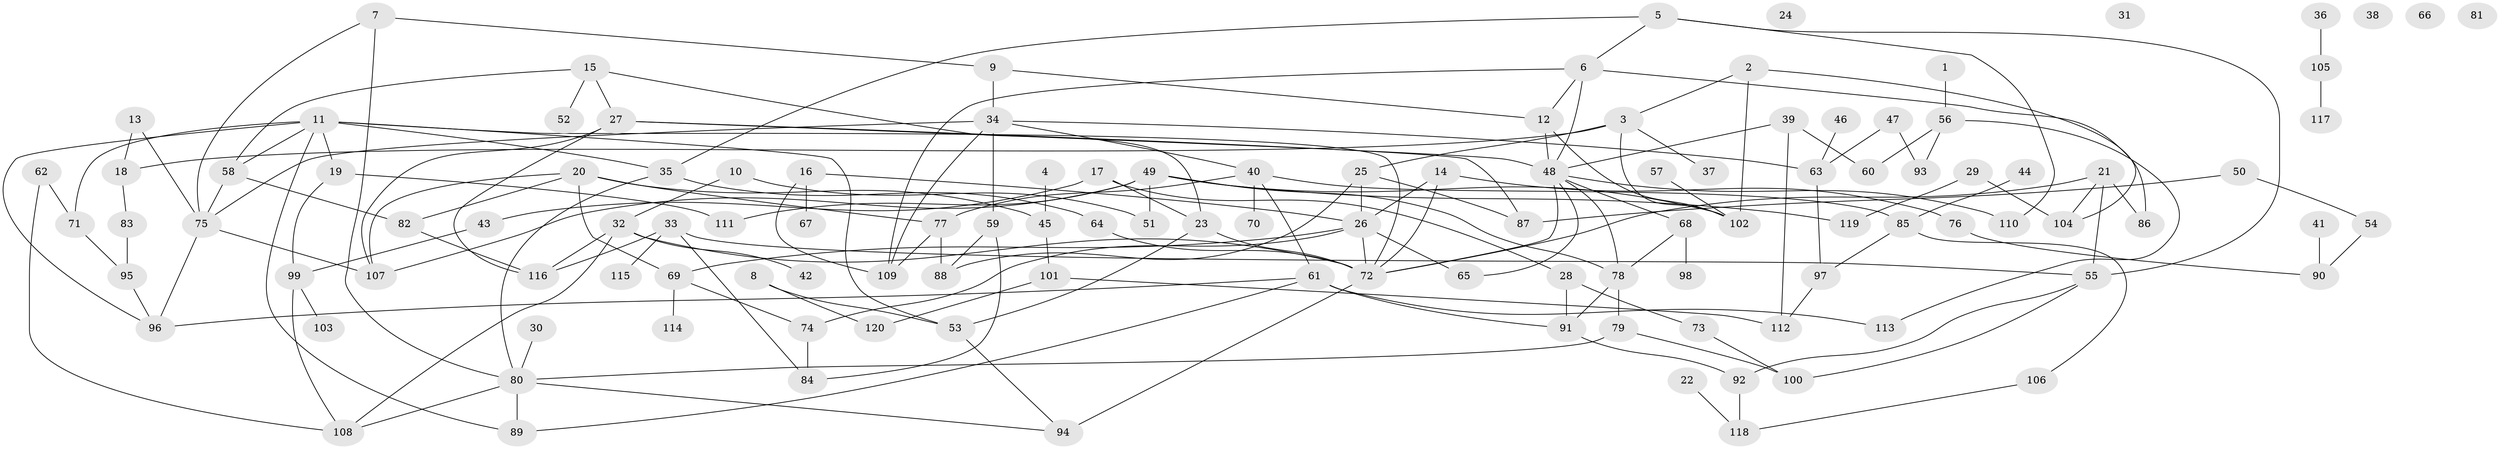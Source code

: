 // coarse degree distribution, {0: 0.10416666666666667, 5: 0.10416666666666667, 1: 0.20833333333333334, 7: 0.125, 2: 0.22916666666666666, 4: 0.08333333333333333, 6: 0.0625, 3: 0.020833333333333332, 11: 0.041666666666666664, 8: 0.020833333333333332}
// Generated by graph-tools (version 1.1) at 2025/42/03/04/25 21:42:25]
// undirected, 120 vertices, 179 edges
graph export_dot {
graph [start="1"]
  node [color=gray90,style=filled];
  1;
  2;
  3;
  4;
  5;
  6;
  7;
  8;
  9;
  10;
  11;
  12;
  13;
  14;
  15;
  16;
  17;
  18;
  19;
  20;
  21;
  22;
  23;
  24;
  25;
  26;
  27;
  28;
  29;
  30;
  31;
  32;
  33;
  34;
  35;
  36;
  37;
  38;
  39;
  40;
  41;
  42;
  43;
  44;
  45;
  46;
  47;
  48;
  49;
  50;
  51;
  52;
  53;
  54;
  55;
  56;
  57;
  58;
  59;
  60;
  61;
  62;
  63;
  64;
  65;
  66;
  67;
  68;
  69;
  70;
  71;
  72;
  73;
  74;
  75;
  76;
  77;
  78;
  79;
  80;
  81;
  82;
  83;
  84;
  85;
  86;
  87;
  88;
  89;
  90;
  91;
  92;
  93;
  94;
  95;
  96;
  97;
  98;
  99;
  100;
  101;
  102;
  103;
  104;
  105;
  106;
  107;
  108;
  109;
  110;
  111;
  112;
  113;
  114;
  115;
  116;
  117;
  118;
  119;
  120;
  1 -- 56;
  2 -- 3;
  2 -- 102;
  2 -- 104;
  3 -- 18;
  3 -- 25;
  3 -- 37;
  3 -- 102;
  4 -- 45;
  5 -- 6;
  5 -- 35;
  5 -- 55;
  5 -- 110;
  6 -- 12;
  6 -- 48;
  6 -- 86;
  6 -- 109;
  7 -- 9;
  7 -- 75;
  7 -- 80;
  8 -- 53;
  8 -- 120;
  9 -- 12;
  9 -- 34;
  10 -- 32;
  10 -- 51;
  11 -- 19;
  11 -- 35;
  11 -- 53;
  11 -- 58;
  11 -- 71;
  11 -- 72;
  11 -- 89;
  11 -- 96;
  12 -- 48;
  12 -- 102;
  13 -- 18;
  13 -- 75;
  14 -- 26;
  14 -- 72;
  14 -- 76;
  15 -- 23;
  15 -- 27;
  15 -- 52;
  15 -- 58;
  16 -- 26;
  16 -- 67;
  16 -- 109;
  17 -- 23;
  17 -- 28;
  17 -- 43;
  18 -- 83;
  19 -- 99;
  19 -- 111;
  20 -- 45;
  20 -- 69;
  20 -- 77;
  20 -- 82;
  20 -- 107;
  21 -- 55;
  21 -- 72;
  21 -- 86;
  21 -- 104;
  22 -- 118;
  23 -- 53;
  23 -- 72;
  25 -- 26;
  25 -- 87;
  25 -- 88;
  26 -- 65;
  26 -- 69;
  26 -- 72;
  26 -- 74;
  27 -- 48;
  27 -- 87;
  27 -- 107;
  27 -- 116;
  28 -- 73;
  28 -- 91;
  29 -- 104;
  29 -- 119;
  30 -- 80;
  32 -- 42;
  32 -- 72;
  32 -- 108;
  32 -- 116;
  33 -- 55;
  33 -- 84;
  33 -- 115;
  33 -- 116;
  34 -- 40;
  34 -- 59;
  34 -- 63;
  34 -- 75;
  34 -- 109;
  35 -- 64;
  35 -- 80;
  36 -- 105;
  39 -- 48;
  39 -- 60;
  39 -- 112;
  40 -- 61;
  40 -- 70;
  40 -- 77;
  40 -- 85;
  41 -- 90;
  43 -- 99;
  44 -- 85;
  45 -- 101;
  46 -- 63;
  47 -- 63;
  47 -- 93;
  48 -- 65;
  48 -- 68;
  48 -- 72;
  48 -- 78;
  48 -- 110;
  49 -- 51;
  49 -- 78;
  49 -- 102;
  49 -- 107;
  49 -- 111;
  49 -- 119;
  50 -- 54;
  50 -- 87;
  53 -- 94;
  54 -- 90;
  55 -- 92;
  55 -- 100;
  56 -- 60;
  56 -- 93;
  56 -- 113;
  57 -- 102;
  58 -- 75;
  58 -- 82;
  59 -- 84;
  59 -- 88;
  61 -- 89;
  61 -- 91;
  61 -- 96;
  61 -- 113;
  62 -- 71;
  62 -- 108;
  63 -- 97;
  64 -- 72;
  68 -- 78;
  68 -- 98;
  69 -- 74;
  69 -- 114;
  71 -- 95;
  72 -- 94;
  73 -- 100;
  74 -- 84;
  75 -- 96;
  75 -- 107;
  76 -- 90;
  77 -- 88;
  77 -- 109;
  78 -- 79;
  78 -- 91;
  79 -- 80;
  79 -- 100;
  80 -- 89;
  80 -- 94;
  80 -- 108;
  82 -- 116;
  83 -- 95;
  85 -- 97;
  85 -- 106;
  91 -- 92;
  92 -- 118;
  95 -- 96;
  97 -- 112;
  99 -- 103;
  99 -- 108;
  101 -- 112;
  101 -- 120;
  105 -- 117;
  106 -- 118;
}
